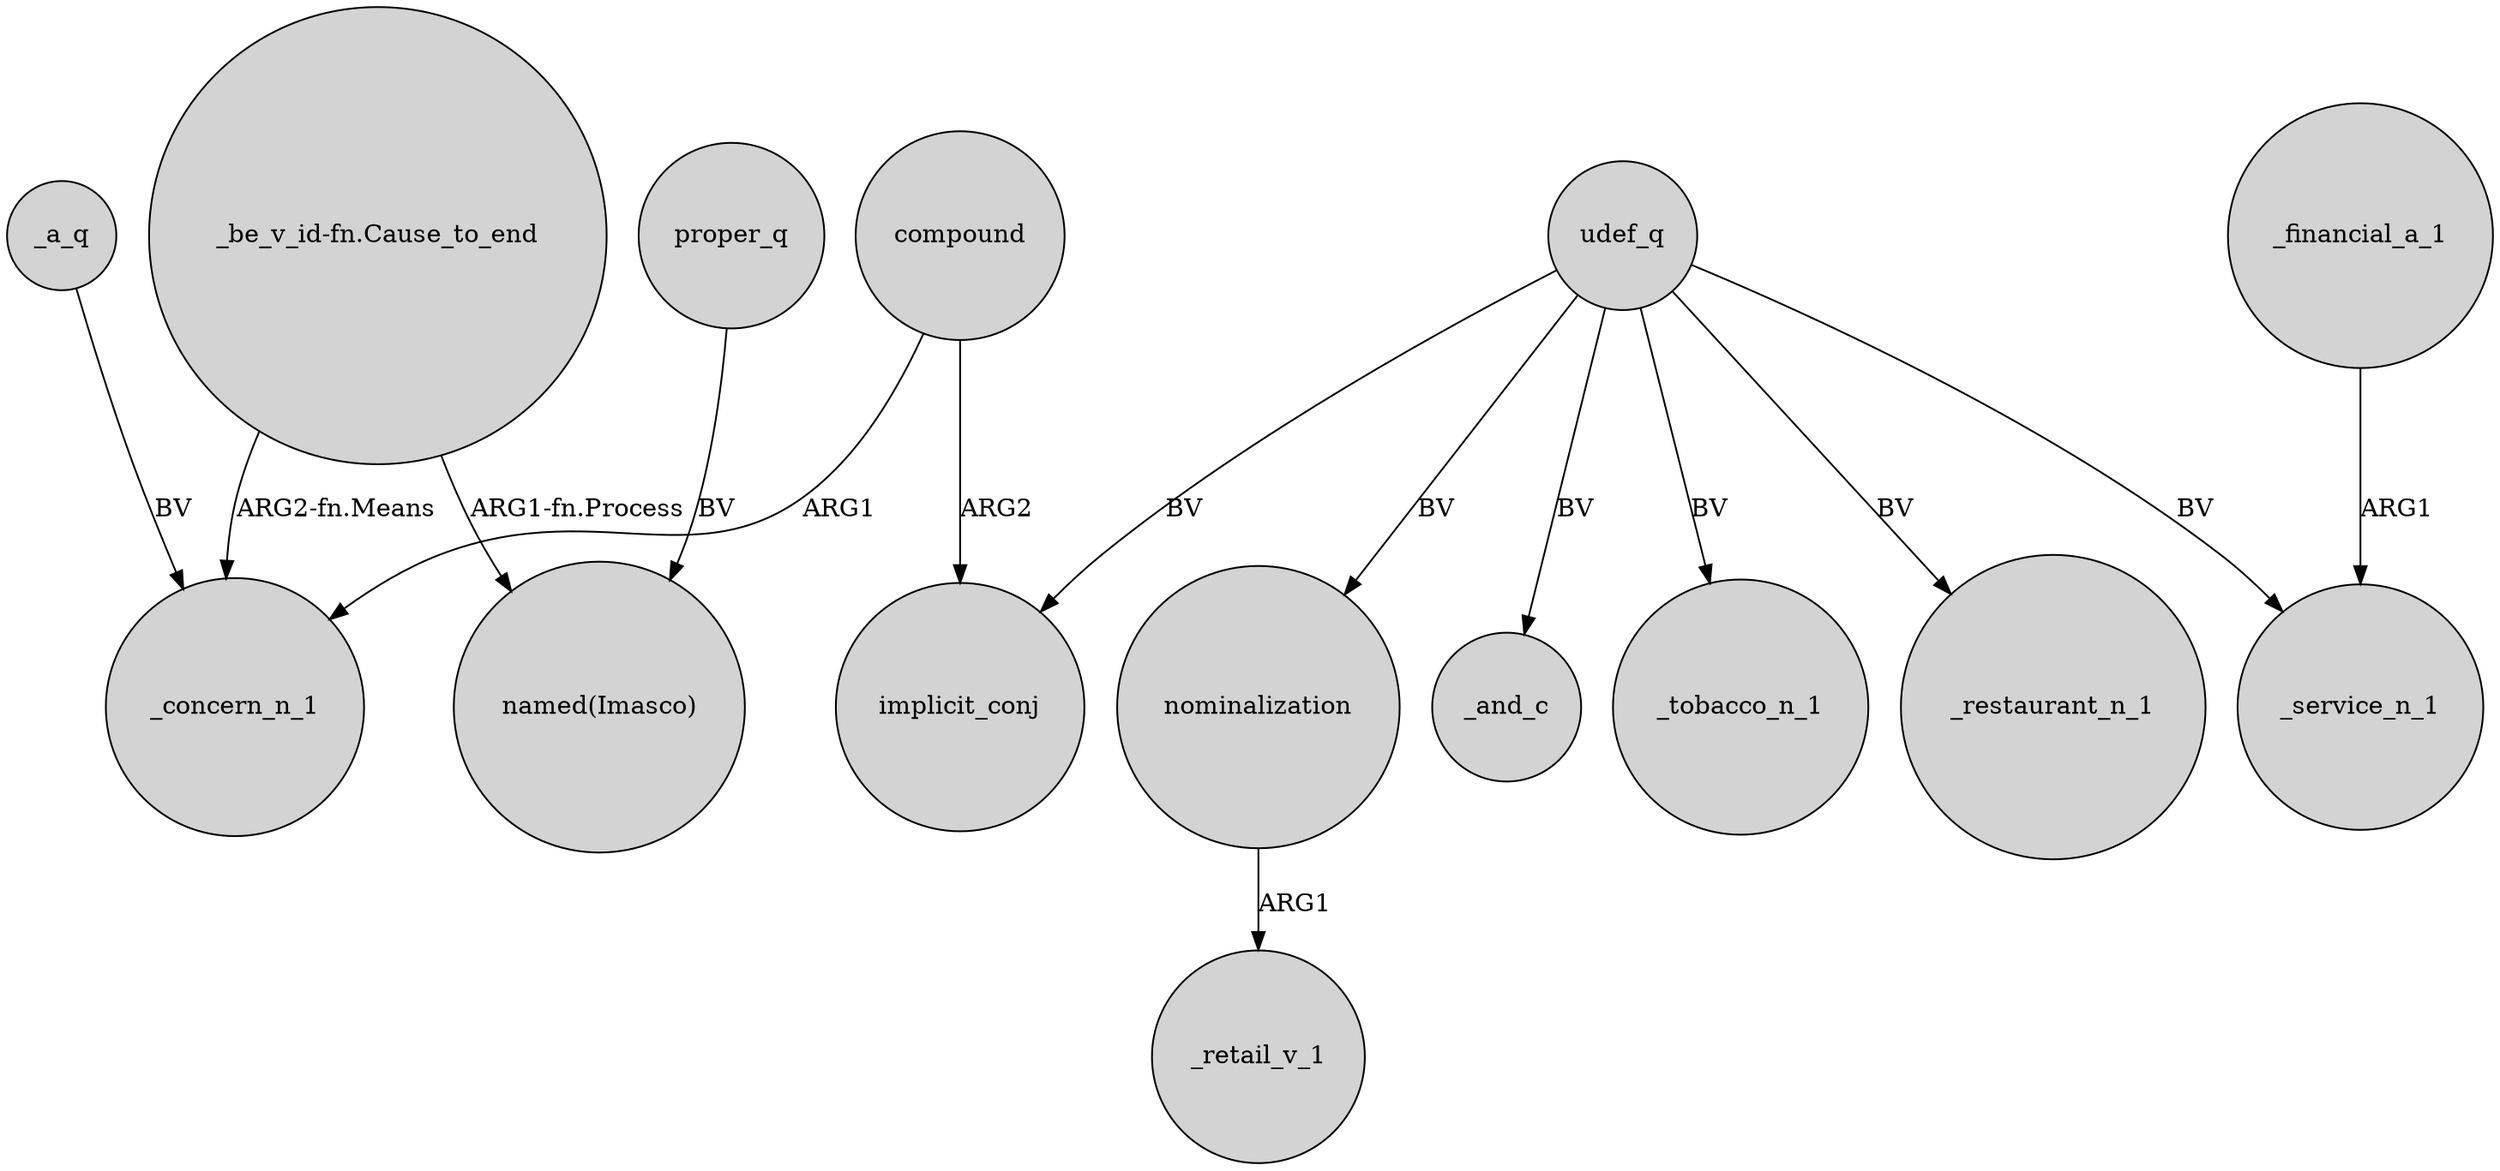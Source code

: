 digraph {
	node [shape=circle style=filled]
	"_be_v_id-fn.Cause_to_end" -> _concern_n_1 [label="ARG2-fn.Means"]
	_a_q -> _concern_n_1 [label=BV]
	nominalization -> _retail_v_1 [label=ARG1]
	udef_q -> _service_n_1 [label=BV]
	proper_q -> "named(Imasco)" [label=BV]
	udef_q -> _and_c [label=BV]
	udef_q -> _tobacco_n_1 [label=BV]
	compound -> _concern_n_1 [label=ARG1]
	compound -> implicit_conj [label=ARG2]
	udef_q -> implicit_conj [label=BV]
	_financial_a_1 -> _service_n_1 [label=ARG1]
	udef_q -> _restaurant_n_1 [label=BV]
	udef_q -> nominalization [label=BV]
	"_be_v_id-fn.Cause_to_end" -> "named(Imasco)" [label="ARG1-fn.Process"]
}
